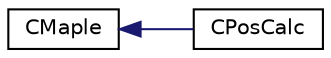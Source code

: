 digraph G
{
  edge [fontname="Helvetica",fontsize="10",labelfontname="Helvetica",labelfontsize="10"];
  node [fontname="Helvetica",fontsize="10",shape=record];
  rankdir=LR;
  Node1 [label="CMaple",height=0.2,width=0.4,color="black", fillcolor="white", style="filled",URL="$class_c_maple.html"];
  Node1 -> Node2 [dir=back,color="midnightblue",fontsize="10",style="solid",fontname="Helvetica"];
  Node2 [label="CPosCalc",height=0.2,width=0.4,color="black", fillcolor="white", style="filled",URL="$class_c_pos_calc.html"];
}
